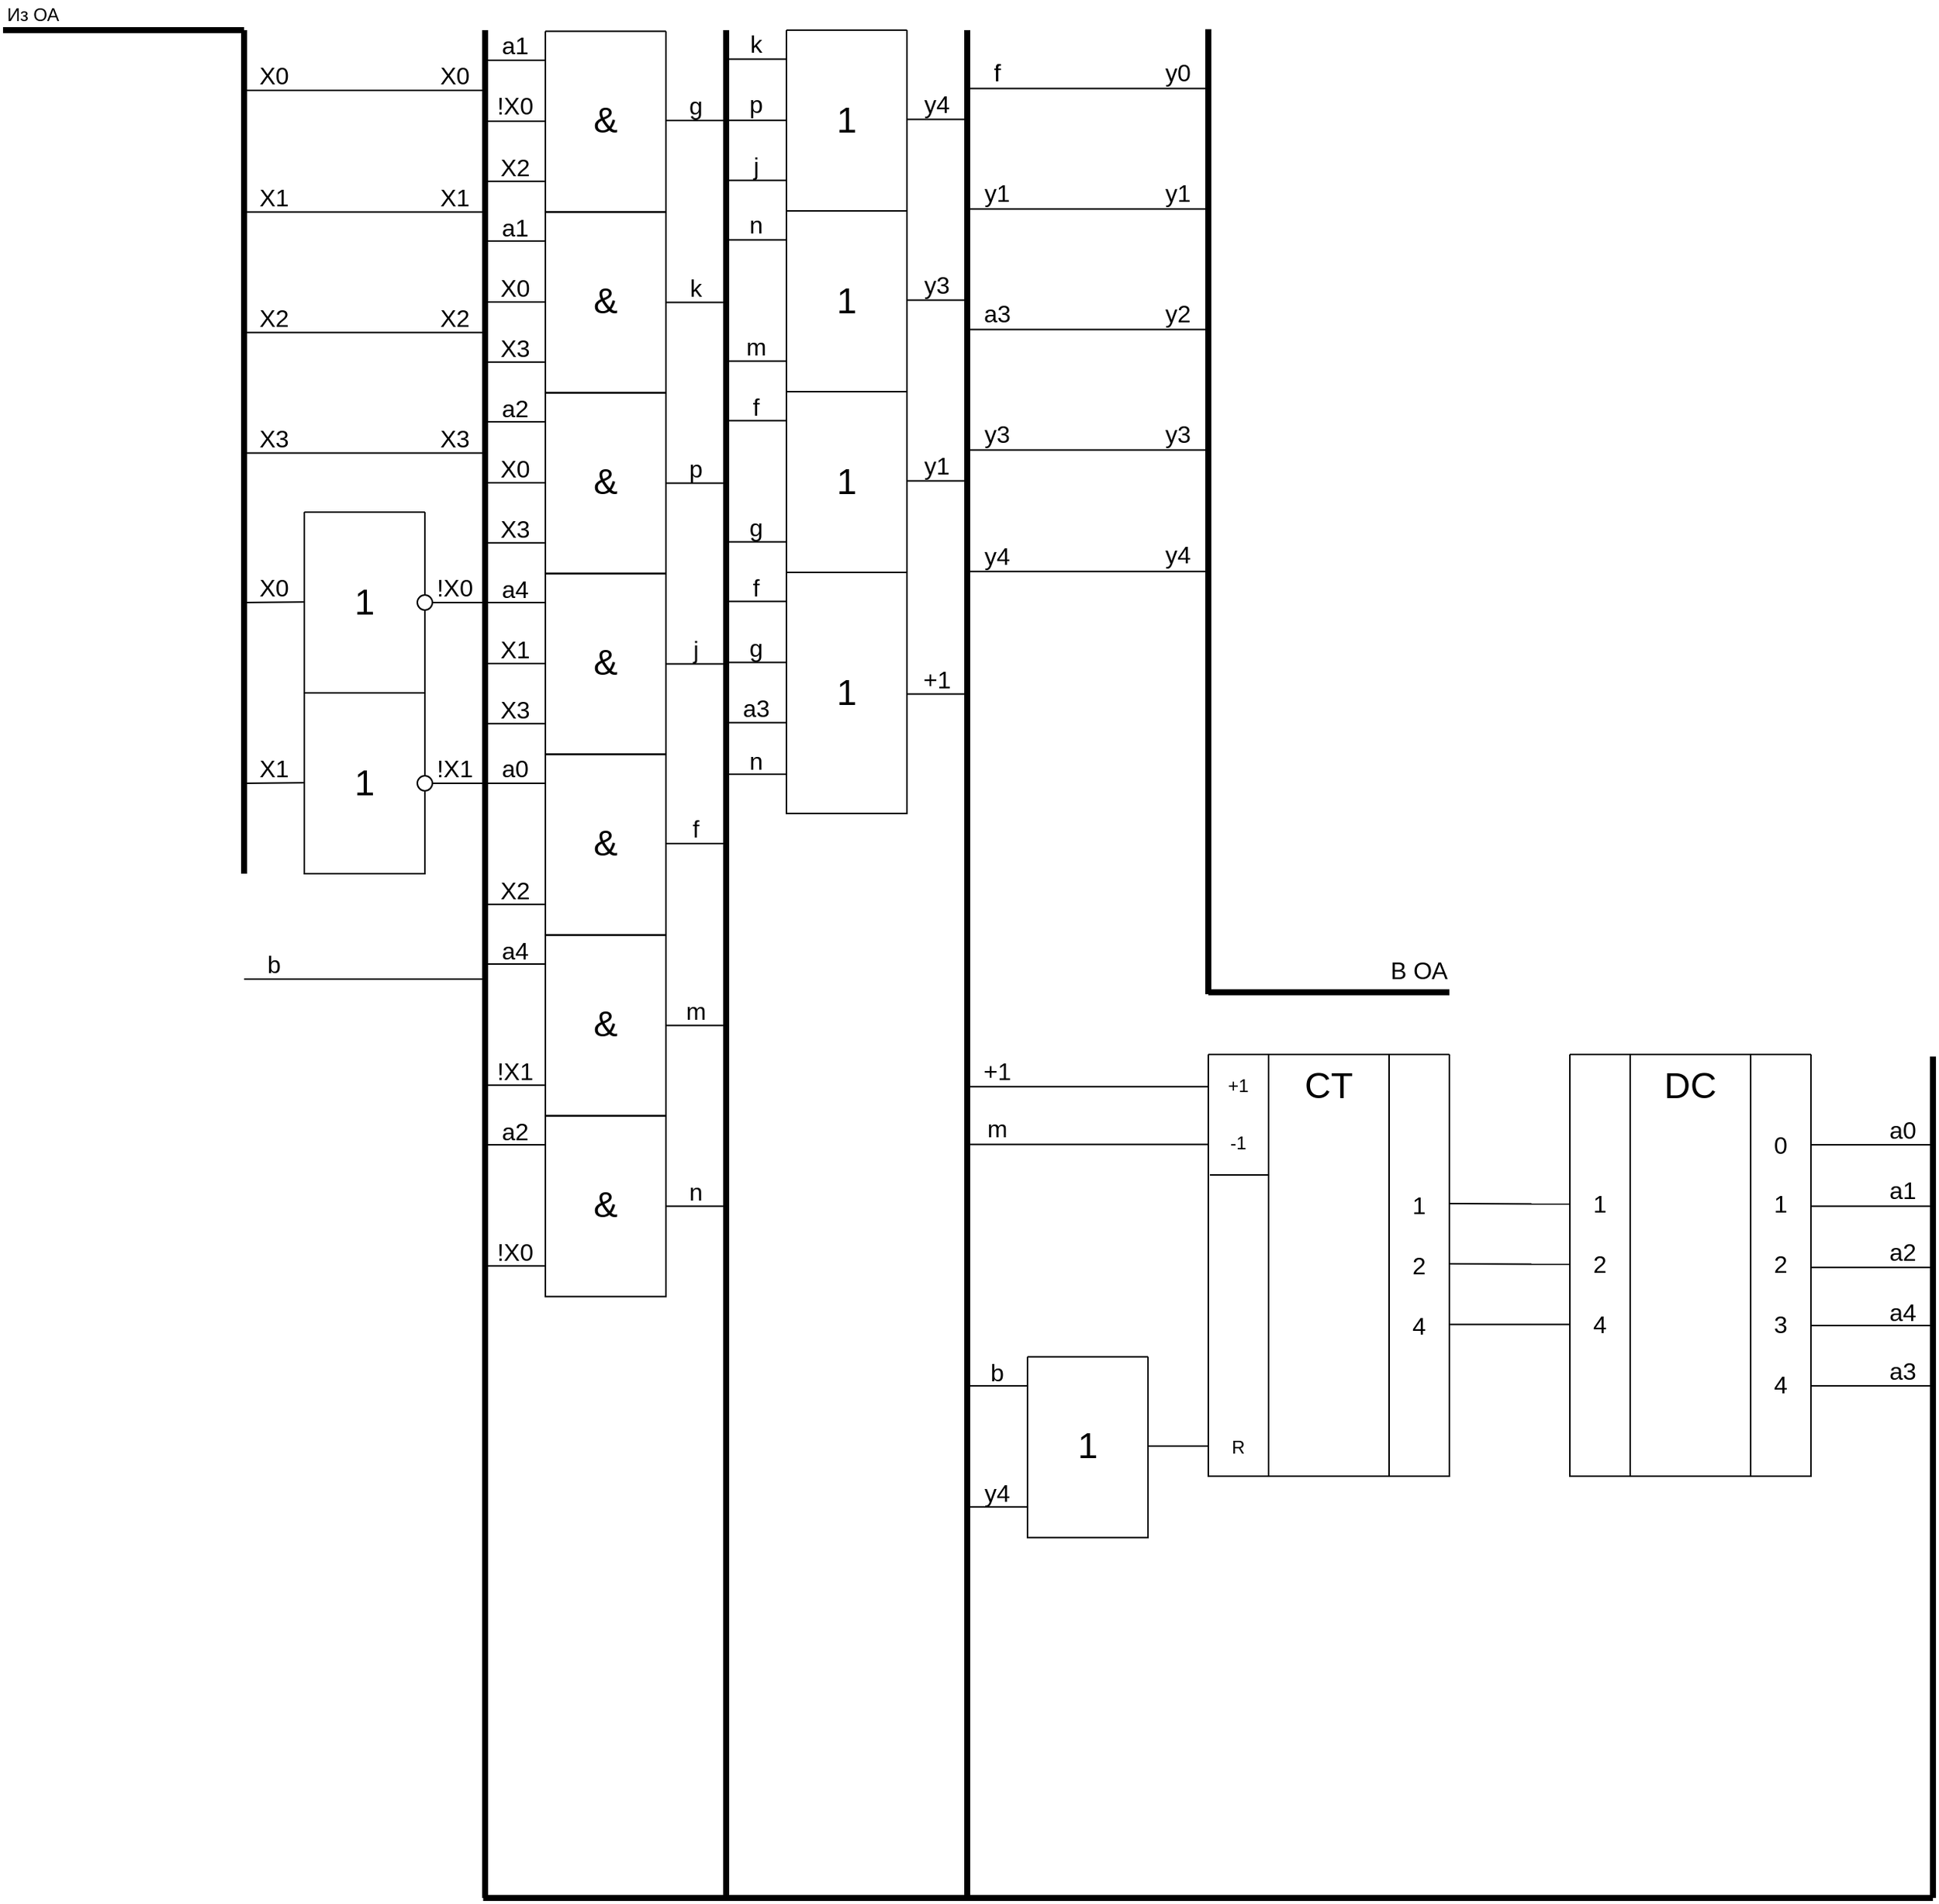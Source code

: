 <mxfile version="14.7.2" type="device"><diagram id="6rTT9G7XrdYnJIxg4RJ-" name="Page-1"><mxGraphModel dx="2800" dy="1091" grid="1" gridSize="10" guides="1" tooltips="1" connect="1" arrows="1" fold="1" page="1" pageScale="1" pageWidth="827" pageHeight="1169" math="0" shadow="0"><root><mxCell id="0"/><mxCell id="1" parent="0"/><mxCell id="-XHNKlu8vQ4SvcxaFhLa-2" value="" style="endArrow=none;html=1;strokeColor=#000000;strokeWidth=4;" parent="1" edge="1"><mxGeometry width="50" height="50" relative="1" as="geometry"><mxPoint x="-40" y="40" as="sourcePoint"/><mxPoint x="120" y="40" as="targetPoint"/></mxGeometry></mxCell><mxCell id="-XHNKlu8vQ4SvcxaFhLa-3" value="" style="endArrow=none;html=1;strokeColor=#000000;strokeWidth=4;fontSize=16;" parent="1" edge="1"><mxGeometry width="50" height="50" relative="1" as="geometry"><mxPoint x="120" y="600" as="sourcePoint"/><mxPoint x="120" y="40" as="targetPoint"/></mxGeometry></mxCell><mxCell id="-XHNKlu8vQ4SvcxaFhLa-4" value="Из ОА" style="text;html=1;strokeColor=none;fillColor=none;align=center;verticalAlign=middle;whiteSpace=wrap;rounded=0;" parent="1" vertex="1"><mxGeometry x="-40" y="20" width="40" height="20" as="geometry"/></mxCell><mxCell id="-XHNKlu8vQ4SvcxaFhLa-5" value="" style="endArrow=none;html=1;strokeColor=#000000;strokeWidth=4;fontSize=16;" parent="1" edge="1"><mxGeometry width="50" height="50" relative="1" as="geometry"><mxPoint x="760.0" y="678.74" as="sourcePoint"/><mxPoint x="920" y="678.74" as="targetPoint"/></mxGeometry></mxCell><mxCell id="-XHNKlu8vQ4SvcxaFhLa-6" value="" style="endArrow=none;html=1;strokeColor=#000000;strokeWidth=4;fontSize=16;" parent="1" edge="1"><mxGeometry width="50" height="50" relative="1" as="geometry"><mxPoint x="760" y="680" as="sourcePoint"/><mxPoint x="760" y="39.43" as="targetPoint"/></mxGeometry></mxCell><mxCell id="-XHNKlu8vQ4SvcxaFhLa-7" value="В ОА" style="text;html=1;strokeColor=none;fillColor=none;align=center;verticalAlign=middle;whiteSpace=wrap;rounded=0;fontSize=16;" parent="1" vertex="1"><mxGeometry x="880" y="653.74" width="40" height="20" as="geometry"/></mxCell><mxCell id="-XHNKlu8vQ4SvcxaFhLa-8" value="" style="endArrow=none;html=1;strokeColor=#000000;strokeWidth=4;" parent="1" edge="1"><mxGeometry width="50" height="50" relative="1" as="geometry"><mxPoint x="280" y="1280" as="sourcePoint"/><mxPoint x="280" y="40" as="targetPoint"/></mxGeometry></mxCell><mxCell id="-XHNKlu8vQ4SvcxaFhLa-9" value="" style="endArrow=none;html=1;strokeColor=#000000;strokeWidth=1;exitX=0;exitY=1;exitDx=0;exitDy=0;" parent="1" source="-XHNKlu8vQ4SvcxaFhLa-10" edge="1"><mxGeometry width="50" height="50" relative="1" as="geometry"><mxPoint x="200" y="670" as="sourcePoint"/><mxPoint x="280" y="670" as="targetPoint"/></mxGeometry></mxCell><mxCell id="-XHNKlu8vQ4SvcxaFhLa-10" value="b" style="text;html=1;strokeColor=none;fillColor=none;align=center;verticalAlign=middle;whiteSpace=wrap;rounded=0;fontSize=16;" parent="1" vertex="1"><mxGeometry x="120" y="650" width="40" height="20" as="geometry"/></mxCell><mxCell id="-XHNKlu8vQ4SvcxaFhLa-11" value="" style="endArrow=none;html=1;strokeColor=#000000;strokeWidth=1;exitX=0;exitY=1;exitDx=0;exitDy=0;" parent="1" source="-XHNKlu8vQ4SvcxaFhLa-12" edge="1"><mxGeometry width="50" height="50" relative="1" as="geometry"><mxPoint x="200" y="80" as="sourcePoint"/><mxPoint x="280" y="80" as="targetPoint"/></mxGeometry></mxCell><mxCell id="-XHNKlu8vQ4SvcxaFhLa-12" value="X0" style="text;html=1;strokeColor=none;fillColor=none;align=center;verticalAlign=middle;whiteSpace=wrap;rounded=0;fontSize=16;" parent="1" vertex="1"><mxGeometry x="120" y="60" width="40" height="20" as="geometry"/></mxCell><mxCell id="-XHNKlu8vQ4SvcxaFhLa-13" value="X0" style="text;html=1;strokeColor=none;fillColor=none;align=center;verticalAlign=middle;whiteSpace=wrap;rounded=0;fontSize=16;" parent="1" vertex="1"><mxGeometry x="240" y="60" width="40" height="20" as="geometry"/></mxCell><mxCell id="-XHNKlu8vQ4SvcxaFhLa-14" value="" style="endArrow=none;html=1;strokeColor=#000000;strokeWidth=1;exitX=0;exitY=1;exitDx=0;exitDy=0;" parent="1" source="-XHNKlu8vQ4SvcxaFhLa-15" edge="1"><mxGeometry width="50" height="50" relative="1" as="geometry"><mxPoint x="200" y="160.69" as="sourcePoint"/><mxPoint x="280" y="160.69" as="targetPoint"/></mxGeometry></mxCell><mxCell id="-XHNKlu8vQ4SvcxaFhLa-15" value="X1" style="text;html=1;strokeColor=none;fillColor=none;align=center;verticalAlign=middle;whiteSpace=wrap;rounded=0;fontSize=16;" parent="1" vertex="1"><mxGeometry x="120" y="140.69" width="40" height="20" as="geometry"/></mxCell><mxCell id="-XHNKlu8vQ4SvcxaFhLa-16" value="X1" style="text;html=1;strokeColor=none;fillColor=none;align=center;verticalAlign=middle;whiteSpace=wrap;rounded=0;fontSize=16;" parent="1" vertex="1"><mxGeometry x="240" y="140.69" width="40" height="20" as="geometry"/></mxCell><mxCell id="-XHNKlu8vQ4SvcxaFhLa-17" value="" style="endArrow=none;html=1;strokeColor=#000000;strokeWidth=1;exitX=0;exitY=1;exitDx=0;exitDy=0;" parent="1" source="-XHNKlu8vQ4SvcxaFhLa-18" edge="1"><mxGeometry width="50" height="50" relative="1" as="geometry"><mxPoint x="200" y="240.69" as="sourcePoint"/><mxPoint x="280" y="240.69" as="targetPoint"/></mxGeometry></mxCell><mxCell id="-XHNKlu8vQ4SvcxaFhLa-18" value="X2" style="text;html=1;strokeColor=none;fillColor=none;align=center;verticalAlign=middle;whiteSpace=wrap;rounded=0;fontSize=16;" parent="1" vertex="1"><mxGeometry x="120" y="220.69" width="40" height="20" as="geometry"/></mxCell><mxCell id="-XHNKlu8vQ4SvcxaFhLa-19" value="X2" style="text;html=1;strokeColor=none;fillColor=none;align=center;verticalAlign=middle;whiteSpace=wrap;rounded=0;fontSize=16;" parent="1" vertex="1"><mxGeometry x="240" y="220.69" width="40" height="20" as="geometry"/></mxCell><mxCell id="-XHNKlu8vQ4SvcxaFhLa-20" value="" style="endArrow=none;html=1;strokeColor=#000000;strokeWidth=1;exitX=0;exitY=1;exitDx=0;exitDy=0;" parent="1" source="-XHNKlu8vQ4SvcxaFhLa-21" edge="1"><mxGeometry width="50" height="50" relative="1" as="geometry"><mxPoint x="200" y="320.69" as="sourcePoint"/><mxPoint x="280" y="320.69" as="targetPoint"/></mxGeometry></mxCell><mxCell id="-XHNKlu8vQ4SvcxaFhLa-21" value="X3" style="text;html=1;strokeColor=none;fillColor=none;align=center;verticalAlign=middle;whiteSpace=wrap;rounded=0;fontSize=16;" parent="1" vertex="1"><mxGeometry x="120" y="300.69" width="40" height="20" as="geometry"/></mxCell><mxCell id="-XHNKlu8vQ4SvcxaFhLa-22" value="X3" style="text;html=1;strokeColor=none;fillColor=none;align=center;verticalAlign=middle;whiteSpace=wrap;rounded=0;fontSize=16;" parent="1" vertex="1"><mxGeometry x="240" y="300.69" width="40" height="20" as="geometry"/></mxCell><mxCell id="-XHNKlu8vQ4SvcxaFhLa-23" value="" style="swimlane;startSize=0;fillColor=#000000;" parent="1" vertex="1"><mxGeometry x="320" y="40.69" width="80" height="120" as="geometry"/></mxCell><mxCell id="-XHNKlu8vQ4SvcxaFhLa-27" value="&amp;amp;" style="text;html=1;strokeColor=none;fillColor=none;align=center;verticalAlign=middle;whiteSpace=wrap;rounded=0;strokeWidth=1;fontSize=24;" parent="-XHNKlu8vQ4SvcxaFhLa-23" vertex="1"><mxGeometry y="-0.69" width="80" height="120.69" as="geometry"/></mxCell><mxCell id="-XHNKlu8vQ4SvcxaFhLa-33" value="" style="swimlane;startSize=0;fillColor=#000000;" parent="1" vertex="1"><mxGeometry x="160" y="360" width="80" height="120" as="geometry"/></mxCell><mxCell id="-XHNKlu8vQ4SvcxaFhLa-34" value="1" style="text;html=1;strokeColor=none;fillColor=none;align=center;verticalAlign=middle;whiteSpace=wrap;rounded=0;strokeWidth=1;fontSize=24;" parent="-XHNKlu8vQ4SvcxaFhLa-33" vertex="1"><mxGeometry y="-0.69" width="80" height="120.69" as="geometry"/></mxCell><mxCell id="-XHNKlu8vQ4SvcxaFhLa-35" value="" style="swimlane;startSize=0;fillColor=#000000;" parent="1" vertex="1"><mxGeometry x="160" y="480" width="80" height="120" as="geometry"/></mxCell><mxCell id="-XHNKlu8vQ4SvcxaFhLa-36" value="1" style="text;html=1;strokeColor=none;fillColor=none;align=center;verticalAlign=middle;whiteSpace=wrap;rounded=0;strokeWidth=1;fontSize=24;" parent="-XHNKlu8vQ4SvcxaFhLa-35" vertex="1"><mxGeometry y="-0.69" width="80" height="120.69" as="geometry"/></mxCell><mxCell id="-XHNKlu8vQ4SvcxaFhLa-39" value="" style="endArrow=none;html=1;fontSize=24;strokeColor=#000000;strokeWidth=1;entryX=0;entryY=0.5;entryDx=0;entryDy=0;" parent="1" target="-XHNKlu8vQ4SvcxaFhLa-34" edge="1"><mxGeometry width="50" height="50" relative="1" as="geometry"><mxPoint x="120" y="420" as="sourcePoint"/><mxPoint x="200" y="440" as="targetPoint"/></mxGeometry></mxCell><mxCell id="-XHNKlu8vQ4SvcxaFhLa-40" value="" style="endArrow=none;html=1;fontSize=24;strokeColor=#000000;strokeWidth=1;entryX=0;entryY=0.5;entryDx=0;entryDy=0;" parent="1" target="-XHNKlu8vQ4SvcxaFhLa-36" edge="1"><mxGeometry width="50" height="50" relative="1" as="geometry"><mxPoint x="120" y="540" as="sourcePoint"/><mxPoint x="200" y="440" as="targetPoint"/></mxGeometry></mxCell><mxCell id="-XHNKlu8vQ4SvcxaFhLa-41" value="X0" style="text;html=1;strokeColor=none;fillColor=none;align=center;verticalAlign=middle;whiteSpace=wrap;rounded=0;fontSize=16;" parent="1" vertex="1"><mxGeometry x="120" y="400" width="40" height="20" as="geometry"/></mxCell><mxCell id="-XHNKlu8vQ4SvcxaFhLa-42" value="X1" style="text;html=1;strokeColor=none;fillColor=none;align=center;verticalAlign=middle;whiteSpace=wrap;rounded=0;fontSize=16;" parent="1" vertex="1"><mxGeometry x="120" y="520" width="40" height="20" as="geometry"/></mxCell><mxCell id="-XHNKlu8vQ4SvcxaFhLa-43" value="" style="ellipse;whiteSpace=wrap;html=1;aspect=fixed;fontSize=16;strokeWidth=1;" parent="1" vertex="1"><mxGeometry x="235" y="415" width="10" height="10" as="geometry"/></mxCell><mxCell id="-XHNKlu8vQ4SvcxaFhLa-44" value="" style="ellipse;whiteSpace=wrap;html=1;aspect=fixed;fontSize=16;strokeWidth=1;" parent="1" vertex="1"><mxGeometry x="235" y="535" width="10" height="10" as="geometry"/></mxCell><mxCell id="-XHNKlu8vQ4SvcxaFhLa-45" value="" style="endArrow=none;html=1;fontSize=16;strokeColor=#000000;strokeWidth=1;entryX=1;entryY=0.5;entryDx=0;entryDy=0;" parent="1" target="-XHNKlu8vQ4SvcxaFhLa-44" edge="1"><mxGeometry width="50" height="50" relative="1" as="geometry"><mxPoint x="280" y="540" as="sourcePoint"/><mxPoint x="230" y="470" as="targetPoint"/></mxGeometry></mxCell><mxCell id="-XHNKlu8vQ4SvcxaFhLa-46" value="" style="endArrow=none;html=1;fontSize=16;strokeColor=#000000;strokeWidth=1;exitX=1;exitY=0.5;exitDx=0;exitDy=0;" parent="1" source="-XHNKlu8vQ4SvcxaFhLa-43" edge="1"><mxGeometry width="50" height="50" relative="1" as="geometry"><mxPoint x="180" y="520" as="sourcePoint"/><mxPoint x="280" y="420" as="targetPoint"/></mxGeometry></mxCell><mxCell id="-XHNKlu8vQ4SvcxaFhLa-47" value="!X0" style="text;html=1;strokeColor=none;fillColor=none;align=center;verticalAlign=middle;whiteSpace=wrap;rounded=0;fontSize=16;" parent="1" vertex="1"><mxGeometry x="240" y="400" width="40" height="20" as="geometry"/></mxCell><mxCell id="-XHNKlu8vQ4SvcxaFhLa-48" value="!X1" style="text;html=1;strokeColor=none;fillColor=none;align=center;verticalAlign=middle;whiteSpace=wrap;rounded=0;fontSize=16;" parent="1" vertex="1"><mxGeometry x="240" y="520" width="40" height="20" as="geometry"/></mxCell><mxCell id="-XHNKlu8vQ4SvcxaFhLa-50" value="" style="endArrow=none;html=1;fontSize=16;strokeColor=#000000;strokeWidth=1;" parent="1" edge="1"><mxGeometry width="50" height="50" relative="1" as="geometry"><mxPoint x="280" y="140.41" as="sourcePoint"/><mxPoint x="320" y="140.41" as="targetPoint"/></mxGeometry></mxCell><mxCell id="-XHNKlu8vQ4SvcxaFhLa-51" value="" style="endArrow=none;html=1;fontSize=16;strokeColor=#000000;strokeWidth=1;" parent="1" edge="1"><mxGeometry width="50" height="50" relative="1" as="geometry"><mxPoint x="280" y="100.55" as="sourcePoint"/><mxPoint x="320" y="100.55" as="targetPoint"/></mxGeometry></mxCell><mxCell id="-XHNKlu8vQ4SvcxaFhLa-52" value="" style="endArrow=none;html=1;fontSize=16;strokeColor=#000000;strokeWidth=1;" parent="1" edge="1"><mxGeometry width="50" height="50" relative="1" as="geometry"><mxPoint x="280" y="60.0" as="sourcePoint"/><mxPoint x="320" y="60.0" as="targetPoint"/></mxGeometry></mxCell><mxCell id="-XHNKlu8vQ4SvcxaFhLa-53" value="" style="swimlane;startSize=0;fillColor=#000000;" parent="1" vertex="1"><mxGeometry x="320" y="160.69" width="80" height="120" as="geometry"/></mxCell><mxCell id="-XHNKlu8vQ4SvcxaFhLa-54" value="&amp;amp;" style="text;html=1;strokeColor=none;fillColor=none;align=center;verticalAlign=middle;whiteSpace=wrap;rounded=0;strokeWidth=1;fontSize=24;" parent="-XHNKlu8vQ4SvcxaFhLa-53" vertex="1"><mxGeometry y="-0.69" width="80" height="120.69" as="geometry"/></mxCell><mxCell id="-XHNKlu8vQ4SvcxaFhLa-55" value="" style="endArrow=none;html=1;fontSize=16;strokeColor=#000000;strokeWidth=1;" parent="1" edge="1"><mxGeometry width="50" height="50" relative="1" as="geometry"><mxPoint x="280" y="260.41" as="sourcePoint"/><mxPoint x="320" y="260.41" as="targetPoint"/></mxGeometry></mxCell><mxCell id="-XHNKlu8vQ4SvcxaFhLa-56" value="" style="endArrow=none;html=1;fontSize=16;strokeColor=#000000;strokeWidth=1;" parent="1" edge="1"><mxGeometry width="50" height="50" relative="1" as="geometry"><mxPoint x="280" y="220.55" as="sourcePoint"/><mxPoint x="320" y="220.55" as="targetPoint"/></mxGeometry></mxCell><mxCell id="-XHNKlu8vQ4SvcxaFhLa-57" value="" style="endArrow=none;html=1;fontSize=16;strokeColor=#000000;strokeWidth=1;" parent="1" edge="1"><mxGeometry width="50" height="50" relative="1" as="geometry"><mxPoint x="280" y="180" as="sourcePoint"/><mxPoint x="320" y="180" as="targetPoint"/></mxGeometry></mxCell><mxCell id="-XHNKlu8vQ4SvcxaFhLa-58" value="" style="swimlane;startSize=0;fillColor=#000000;" parent="1" vertex="1"><mxGeometry x="320" y="280.69" width="80" height="120" as="geometry"/></mxCell><mxCell id="-XHNKlu8vQ4SvcxaFhLa-59" value="&amp;amp;" style="text;html=1;strokeColor=none;fillColor=none;align=center;verticalAlign=middle;whiteSpace=wrap;rounded=0;strokeWidth=1;fontSize=24;" parent="-XHNKlu8vQ4SvcxaFhLa-58" vertex="1"><mxGeometry y="-0.69" width="80" height="120.69" as="geometry"/></mxCell><mxCell id="-XHNKlu8vQ4SvcxaFhLa-60" value="" style="endArrow=none;html=1;fontSize=16;strokeColor=#000000;strokeWidth=1;" parent="1" edge="1"><mxGeometry width="50" height="50" relative="1" as="geometry"><mxPoint x="280" y="380.41" as="sourcePoint"/><mxPoint x="320" y="380.41" as="targetPoint"/></mxGeometry></mxCell><mxCell id="-XHNKlu8vQ4SvcxaFhLa-61" value="" style="endArrow=none;html=1;fontSize=16;strokeColor=#000000;strokeWidth=1;" parent="1" edge="1"><mxGeometry width="50" height="50" relative="1" as="geometry"><mxPoint x="280" y="340.55" as="sourcePoint"/><mxPoint x="320" y="340.55" as="targetPoint"/></mxGeometry></mxCell><mxCell id="-XHNKlu8vQ4SvcxaFhLa-62" value="" style="endArrow=none;html=1;fontSize=16;strokeColor=#000000;strokeWidth=1;" parent="1" edge="1"><mxGeometry width="50" height="50" relative="1" as="geometry"><mxPoint x="280" y="300" as="sourcePoint"/><mxPoint x="320" y="300" as="targetPoint"/></mxGeometry></mxCell><mxCell id="-XHNKlu8vQ4SvcxaFhLa-63" value="" style="swimlane;startSize=0;fillColor=#000000;" parent="1" vertex="1"><mxGeometry x="320" y="400.69" width="80" height="120" as="geometry"/></mxCell><mxCell id="-XHNKlu8vQ4SvcxaFhLa-64" value="&amp;amp;" style="text;html=1;strokeColor=none;fillColor=none;align=center;verticalAlign=middle;whiteSpace=wrap;rounded=0;strokeWidth=1;fontSize=24;" parent="-XHNKlu8vQ4SvcxaFhLa-63" vertex="1"><mxGeometry y="-0.69" width="80" height="120.69" as="geometry"/></mxCell><mxCell id="-XHNKlu8vQ4SvcxaFhLa-65" value="" style="endArrow=none;html=1;fontSize=16;strokeColor=#000000;strokeWidth=1;" parent="1" edge="1"><mxGeometry width="50" height="50" relative="1" as="geometry"><mxPoint x="280" y="500.41" as="sourcePoint"/><mxPoint x="320" y="500.41" as="targetPoint"/></mxGeometry></mxCell><mxCell id="-XHNKlu8vQ4SvcxaFhLa-66" value="" style="endArrow=none;html=1;fontSize=16;strokeColor=#000000;strokeWidth=1;" parent="1" edge="1"><mxGeometry width="50" height="50" relative="1" as="geometry"><mxPoint x="280" y="460.55" as="sourcePoint"/><mxPoint x="320" y="460.55" as="targetPoint"/></mxGeometry></mxCell><mxCell id="-XHNKlu8vQ4SvcxaFhLa-67" value="" style="endArrow=none;html=1;fontSize=16;strokeColor=#000000;strokeWidth=1;" parent="1" edge="1"><mxGeometry width="50" height="50" relative="1" as="geometry"><mxPoint x="280" y="420" as="sourcePoint"/><mxPoint x="320" y="420" as="targetPoint"/></mxGeometry></mxCell><mxCell id="-XHNKlu8vQ4SvcxaFhLa-68" value="" style="swimlane;startSize=0;fillColor=#000000;" parent="1" vertex="1"><mxGeometry x="320" y="520.69" width="80" height="120" as="geometry"/></mxCell><mxCell id="-XHNKlu8vQ4SvcxaFhLa-69" value="&amp;amp;" style="text;html=1;strokeColor=none;fillColor=none;align=center;verticalAlign=middle;whiteSpace=wrap;rounded=0;strokeWidth=1;fontSize=24;" parent="-XHNKlu8vQ4SvcxaFhLa-68" vertex="1"><mxGeometry y="-0.69" width="80" height="120.69" as="geometry"/></mxCell><mxCell id="-XHNKlu8vQ4SvcxaFhLa-70" value="" style="endArrow=none;html=1;fontSize=16;strokeColor=#000000;strokeWidth=1;" parent="1" edge="1"><mxGeometry width="50" height="50" relative="1" as="geometry"><mxPoint x="280" y="620.41" as="sourcePoint"/><mxPoint x="320" y="620.41" as="targetPoint"/></mxGeometry></mxCell><mxCell id="-XHNKlu8vQ4SvcxaFhLa-72" value="" style="endArrow=none;html=1;fontSize=16;strokeColor=#000000;strokeWidth=1;" parent="1" edge="1"><mxGeometry width="50" height="50" relative="1" as="geometry"><mxPoint x="280" y="540" as="sourcePoint"/><mxPoint x="320" y="540" as="targetPoint"/></mxGeometry></mxCell><mxCell id="-XHNKlu8vQ4SvcxaFhLa-73" value="" style="swimlane;startSize=0;fillColor=#000000;" parent="1" vertex="1"><mxGeometry x="320" y="640.69" width="80" height="120" as="geometry"/></mxCell><mxCell id="-XHNKlu8vQ4SvcxaFhLa-74" value="&amp;amp;" style="text;html=1;strokeColor=none;fillColor=none;align=center;verticalAlign=middle;whiteSpace=wrap;rounded=0;strokeWidth=1;fontSize=24;" parent="-XHNKlu8vQ4SvcxaFhLa-73" vertex="1"><mxGeometry y="-0.69" width="80" height="120.69" as="geometry"/></mxCell><mxCell id="-XHNKlu8vQ4SvcxaFhLa-75" value="" style="endArrow=none;html=1;fontSize=16;strokeColor=#000000;strokeWidth=1;" parent="1" edge="1"><mxGeometry width="50" height="50" relative="1" as="geometry"><mxPoint x="280" y="740.41" as="sourcePoint"/><mxPoint x="320" y="740.41" as="targetPoint"/></mxGeometry></mxCell><mxCell id="-XHNKlu8vQ4SvcxaFhLa-76" value="" style="endArrow=none;html=1;fontSize=16;strokeColor=#000000;strokeWidth=1;" parent="1" edge="1"><mxGeometry width="50" height="50" relative="1" as="geometry"><mxPoint x="280" y="660" as="sourcePoint"/><mxPoint x="320" y="660" as="targetPoint"/></mxGeometry></mxCell><mxCell id="-XHNKlu8vQ4SvcxaFhLa-77" value="" style="swimlane;startSize=0;fillColor=#000000;" parent="1" vertex="1"><mxGeometry x="320" y="760.69" width="80" height="120" as="geometry"/></mxCell><mxCell id="-XHNKlu8vQ4SvcxaFhLa-78" value="&amp;amp;" style="text;html=1;strokeColor=none;fillColor=none;align=center;verticalAlign=middle;whiteSpace=wrap;rounded=0;strokeWidth=1;fontSize=24;" parent="-XHNKlu8vQ4SvcxaFhLa-77" vertex="1"><mxGeometry y="-0.69" width="80" height="120.69" as="geometry"/></mxCell><mxCell id="-XHNKlu8vQ4SvcxaFhLa-79" value="" style="endArrow=none;html=1;fontSize=16;strokeColor=#000000;strokeWidth=1;" parent="1" edge="1"><mxGeometry width="50" height="50" relative="1" as="geometry"><mxPoint x="280" y="860.41" as="sourcePoint"/><mxPoint x="320" y="860.41" as="targetPoint"/></mxGeometry></mxCell><mxCell id="-XHNKlu8vQ4SvcxaFhLa-80" value="" style="endArrow=none;html=1;fontSize=16;strokeColor=#000000;strokeWidth=1;" parent="1" edge="1"><mxGeometry width="50" height="50" relative="1" as="geometry"><mxPoint x="280" y="780" as="sourcePoint"/><mxPoint x="320" y="780" as="targetPoint"/></mxGeometry></mxCell><mxCell id="-XHNKlu8vQ4SvcxaFhLa-81" value="a1" style="text;html=1;strokeColor=none;fillColor=none;align=center;verticalAlign=middle;whiteSpace=wrap;rounded=0;fontSize=16;" parent="1" vertex="1"><mxGeometry x="280" y="40" width="40" height="20" as="geometry"/></mxCell><mxCell id="-XHNKlu8vQ4SvcxaFhLa-82" value="!X0" style="text;html=1;strokeColor=none;fillColor=none;align=center;verticalAlign=middle;whiteSpace=wrap;rounded=0;fontSize=16;" parent="1" vertex="1"><mxGeometry x="280" y="80" width="40" height="20" as="geometry"/></mxCell><mxCell id="-XHNKlu8vQ4SvcxaFhLa-83" value="X2" style="text;html=1;strokeColor=none;fillColor=none;align=center;verticalAlign=middle;whiteSpace=wrap;rounded=0;fontSize=16;" parent="1" vertex="1"><mxGeometry x="280" y="120.69" width="40" height="20" as="geometry"/></mxCell><mxCell id="-XHNKlu8vQ4SvcxaFhLa-84" value="g" style="text;html=1;strokeColor=none;fillColor=none;align=center;verticalAlign=middle;whiteSpace=wrap;rounded=0;fontSize=16;" parent="1" vertex="1"><mxGeometry x="400" y="80" width="40" height="20" as="geometry"/></mxCell><mxCell id="-XHNKlu8vQ4SvcxaFhLa-85" value="" style="endArrow=none;html=1;fontSize=16;strokeColor=#000000;strokeWidth=1;entryX=1;entryY=1;entryDx=0;entryDy=0;exitX=0;exitY=1;exitDx=0;exitDy=0;" parent="1" source="-XHNKlu8vQ4SvcxaFhLa-84" target="-XHNKlu8vQ4SvcxaFhLa-84" edge="1"><mxGeometry width="50" height="50" relative="1" as="geometry"><mxPoint x="350" y="110" as="sourcePoint"/><mxPoint x="400" y="60" as="targetPoint"/></mxGeometry></mxCell><mxCell id="-XHNKlu8vQ4SvcxaFhLa-86" value="" style="endArrow=none;html=1;strokeColor=#000000;strokeWidth=4;" parent="1" edge="1"><mxGeometry width="50" height="50" relative="1" as="geometry"><mxPoint x="440" y="1280" as="sourcePoint"/><mxPoint x="440" y="40" as="targetPoint"/></mxGeometry></mxCell><mxCell id="-XHNKlu8vQ4SvcxaFhLa-87" value="a1" style="text;html=1;strokeColor=none;fillColor=none;align=center;verticalAlign=middle;whiteSpace=wrap;rounded=0;fontSize=16;" parent="1" vertex="1"><mxGeometry x="280" y="160.69" width="40" height="20" as="geometry"/></mxCell><mxCell id="-XHNKlu8vQ4SvcxaFhLa-88" value="X0" style="text;html=1;strokeColor=none;fillColor=none;align=center;verticalAlign=middle;whiteSpace=wrap;rounded=0;fontSize=16;" parent="1" vertex="1"><mxGeometry x="280" y="200.69" width="40" height="20" as="geometry"/></mxCell><mxCell id="-XHNKlu8vQ4SvcxaFhLa-89" value="X3" style="text;html=1;strokeColor=none;fillColor=none;align=center;verticalAlign=middle;whiteSpace=wrap;rounded=0;fontSize=16;" parent="1" vertex="1"><mxGeometry x="280" y="241.38" width="40" height="20" as="geometry"/></mxCell><mxCell id="-XHNKlu8vQ4SvcxaFhLa-90" value="k" style="text;html=1;strokeColor=none;fillColor=none;align=center;verticalAlign=middle;whiteSpace=wrap;rounded=0;fontSize=16;" parent="1" vertex="1"><mxGeometry x="400" y="200.69" width="40" height="20" as="geometry"/></mxCell><mxCell id="-XHNKlu8vQ4SvcxaFhLa-91" value="" style="endArrow=none;html=1;fontSize=16;strokeColor=#000000;strokeWidth=1;entryX=1;entryY=1;entryDx=0;entryDy=0;exitX=0;exitY=1;exitDx=0;exitDy=0;" parent="1" source="-XHNKlu8vQ4SvcxaFhLa-90" target="-XHNKlu8vQ4SvcxaFhLa-90" edge="1"><mxGeometry width="50" height="50" relative="1" as="geometry"><mxPoint x="350" y="230.69" as="sourcePoint"/><mxPoint x="400" y="180.69" as="targetPoint"/></mxGeometry></mxCell><mxCell id="-XHNKlu8vQ4SvcxaFhLa-92" value="a2" style="text;html=1;strokeColor=none;fillColor=none;align=center;verticalAlign=middle;whiteSpace=wrap;rounded=0;fontSize=16;" parent="1" vertex="1"><mxGeometry x="280" y="280.69" width="40" height="20" as="geometry"/></mxCell><mxCell id="-XHNKlu8vQ4SvcxaFhLa-93" value="X0" style="text;html=1;strokeColor=none;fillColor=none;align=center;verticalAlign=middle;whiteSpace=wrap;rounded=0;fontSize=16;" parent="1" vertex="1"><mxGeometry x="280" y="320.69" width="40" height="20" as="geometry"/></mxCell><mxCell id="-XHNKlu8vQ4SvcxaFhLa-94" value="X3" style="text;html=1;strokeColor=none;fillColor=none;align=center;verticalAlign=middle;whiteSpace=wrap;rounded=0;fontSize=16;" parent="1" vertex="1"><mxGeometry x="280" y="361.38" width="40" height="20" as="geometry"/></mxCell><mxCell id="-XHNKlu8vQ4SvcxaFhLa-95" value="p" style="text;html=1;strokeColor=none;fillColor=none;align=center;verticalAlign=middle;whiteSpace=wrap;rounded=0;fontSize=16;" parent="1" vertex="1"><mxGeometry x="400" y="320.69" width="40" height="20" as="geometry"/></mxCell><mxCell id="-XHNKlu8vQ4SvcxaFhLa-96" value="" style="endArrow=none;html=1;fontSize=16;strokeColor=#000000;strokeWidth=1;entryX=1;entryY=1;entryDx=0;entryDy=0;exitX=0;exitY=1;exitDx=0;exitDy=0;" parent="1" source="-XHNKlu8vQ4SvcxaFhLa-95" target="-XHNKlu8vQ4SvcxaFhLa-95" edge="1"><mxGeometry width="50" height="50" relative="1" as="geometry"><mxPoint x="350" y="350.69" as="sourcePoint"/><mxPoint x="400" y="300.69" as="targetPoint"/></mxGeometry></mxCell><mxCell id="-XHNKlu8vQ4SvcxaFhLa-97" value="a4" style="text;html=1;strokeColor=none;fillColor=none;align=center;verticalAlign=middle;whiteSpace=wrap;rounded=0;fontSize=16;" parent="1" vertex="1"><mxGeometry x="280" y="400.69" width="40" height="20" as="geometry"/></mxCell><mxCell id="-XHNKlu8vQ4SvcxaFhLa-98" value="X1" style="text;html=1;strokeColor=none;fillColor=none;align=center;verticalAlign=middle;whiteSpace=wrap;rounded=0;fontSize=16;" parent="1" vertex="1"><mxGeometry x="280" y="440.69" width="40" height="20" as="geometry"/></mxCell><mxCell id="-XHNKlu8vQ4SvcxaFhLa-99" value="X3" style="text;html=1;strokeColor=none;fillColor=none;align=center;verticalAlign=middle;whiteSpace=wrap;rounded=0;fontSize=16;" parent="1" vertex="1"><mxGeometry x="280" y="481.38" width="40" height="20" as="geometry"/></mxCell><mxCell id="-XHNKlu8vQ4SvcxaFhLa-100" value="j" style="text;html=1;strokeColor=none;fillColor=none;align=center;verticalAlign=middle;whiteSpace=wrap;rounded=0;fontSize=16;" parent="1" vertex="1"><mxGeometry x="400" y="440.69" width="40" height="20" as="geometry"/></mxCell><mxCell id="-XHNKlu8vQ4SvcxaFhLa-101" value="" style="endArrow=none;html=1;fontSize=16;strokeColor=#000000;strokeWidth=1;entryX=1;entryY=1;entryDx=0;entryDy=0;exitX=0;exitY=1;exitDx=0;exitDy=0;" parent="1" source="-XHNKlu8vQ4SvcxaFhLa-100" target="-XHNKlu8vQ4SvcxaFhLa-100" edge="1"><mxGeometry width="50" height="50" relative="1" as="geometry"><mxPoint x="350" y="470.69" as="sourcePoint"/><mxPoint x="400" y="420.69" as="targetPoint"/></mxGeometry></mxCell><mxCell id="-XHNKlu8vQ4SvcxaFhLa-102" value="a0" style="text;html=1;strokeColor=none;fillColor=none;align=center;verticalAlign=middle;whiteSpace=wrap;rounded=0;fontSize=16;" parent="1" vertex="1"><mxGeometry x="280" y="520" width="40" height="20" as="geometry"/></mxCell><mxCell id="-XHNKlu8vQ4SvcxaFhLa-104" value="X2" style="text;html=1;strokeColor=none;fillColor=none;align=center;verticalAlign=middle;whiteSpace=wrap;rounded=0;fontSize=16;" parent="1" vertex="1"><mxGeometry x="280" y="600.69" width="40" height="20" as="geometry"/></mxCell><mxCell id="-XHNKlu8vQ4SvcxaFhLa-105" value="f" style="text;html=1;strokeColor=none;fillColor=none;align=center;verticalAlign=middle;whiteSpace=wrap;rounded=0;fontSize=16;" parent="1" vertex="1"><mxGeometry x="400" y="560" width="40" height="20" as="geometry"/></mxCell><mxCell id="-XHNKlu8vQ4SvcxaFhLa-106" value="" style="endArrow=none;html=1;fontSize=16;strokeColor=#000000;strokeWidth=1;entryX=1;entryY=1;entryDx=0;entryDy=0;exitX=0;exitY=1;exitDx=0;exitDy=0;" parent="1" source="-XHNKlu8vQ4SvcxaFhLa-105" target="-XHNKlu8vQ4SvcxaFhLa-105" edge="1"><mxGeometry width="50" height="50" relative="1" as="geometry"><mxPoint x="350" y="590" as="sourcePoint"/><mxPoint x="400" y="540" as="targetPoint"/></mxGeometry></mxCell><mxCell id="-XHNKlu8vQ4SvcxaFhLa-107" value="a2" style="text;html=1;strokeColor=none;fillColor=none;align=center;verticalAlign=middle;whiteSpace=wrap;rounded=0;fontSize=16;" parent="1" vertex="1"><mxGeometry x="280" y="760.69" width="40" height="20" as="geometry"/></mxCell><mxCell id="-XHNKlu8vQ4SvcxaFhLa-108" value="!X0" style="text;html=1;strokeColor=none;fillColor=none;align=center;verticalAlign=middle;whiteSpace=wrap;rounded=0;fontSize=16;" parent="1" vertex="1"><mxGeometry x="280" y="841.38" width="40" height="20" as="geometry"/></mxCell><mxCell id="-XHNKlu8vQ4SvcxaFhLa-109" value="n" style="text;html=1;strokeColor=none;fillColor=none;align=center;verticalAlign=middle;whiteSpace=wrap;rounded=0;fontSize=16;" parent="1" vertex="1"><mxGeometry x="400" y="800.69" width="40" height="20" as="geometry"/></mxCell><mxCell id="-XHNKlu8vQ4SvcxaFhLa-110" value="" style="endArrow=none;html=1;fontSize=16;strokeColor=#000000;strokeWidth=1;entryX=1;entryY=1;entryDx=0;entryDy=0;exitX=0;exitY=1;exitDx=0;exitDy=0;" parent="1" source="-XHNKlu8vQ4SvcxaFhLa-109" target="-XHNKlu8vQ4SvcxaFhLa-109" edge="1"><mxGeometry width="50" height="50" relative="1" as="geometry"><mxPoint x="350" y="830.69" as="sourcePoint"/><mxPoint x="400" y="780.69" as="targetPoint"/></mxGeometry></mxCell><mxCell id="-XHNKlu8vQ4SvcxaFhLa-111" value="a4" style="text;html=1;strokeColor=none;fillColor=none;align=center;verticalAlign=middle;whiteSpace=wrap;rounded=0;fontSize=16;" parent="1" vertex="1"><mxGeometry x="280" y="640.69" width="40" height="20" as="geometry"/></mxCell><mxCell id="-XHNKlu8vQ4SvcxaFhLa-112" value="!X1" style="text;html=1;strokeColor=none;fillColor=none;align=center;verticalAlign=middle;whiteSpace=wrap;rounded=0;fontSize=16;" parent="1" vertex="1"><mxGeometry x="280" y="721.38" width="40" height="20" as="geometry"/></mxCell><mxCell id="-XHNKlu8vQ4SvcxaFhLa-113" value="m" style="text;html=1;strokeColor=none;fillColor=none;align=center;verticalAlign=middle;whiteSpace=wrap;rounded=0;fontSize=16;" parent="1" vertex="1"><mxGeometry x="400" y="680.69" width="40" height="20" as="geometry"/></mxCell><mxCell id="-XHNKlu8vQ4SvcxaFhLa-114" value="" style="endArrow=none;html=1;fontSize=16;strokeColor=#000000;strokeWidth=1;entryX=1;entryY=1;entryDx=0;entryDy=0;exitX=0;exitY=1;exitDx=0;exitDy=0;" parent="1" source="-XHNKlu8vQ4SvcxaFhLa-113" target="-XHNKlu8vQ4SvcxaFhLa-113" edge="1"><mxGeometry width="50" height="50" relative="1" as="geometry"><mxPoint x="350" y="710.69" as="sourcePoint"/><mxPoint x="400" y="660.69" as="targetPoint"/></mxGeometry></mxCell><mxCell id="-XHNKlu8vQ4SvcxaFhLa-115" value="" style="endArrow=none;html=1;strokeColor=#000000;strokeWidth=4;" parent="1" edge="1"><mxGeometry width="50" height="50" relative="1" as="geometry"><mxPoint x="600" y="1280" as="sourcePoint"/><mxPoint x="600" y="40" as="targetPoint"/></mxGeometry></mxCell><mxCell id="-XHNKlu8vQ4SvcxaFhLa-116" value="" style="swimlane;startSize=0;fillColor=#000000;" parent="1" vertex="1"><mxGeometry x="480" y="40" width="80" height="120" as="geometry"/></mxCell><mxCell id="-XHNKlu8vQ4SvcxaFhLa-117" value="1" style="text;html=1;strokeColor=none;fillColor=none;align=center;verticalAlign=middle;whiteSpace=wrap;rounded=0;strokeWidth=1;fontSize=24;" parent="-XHNKlu8vQ4SvcxaFhLa-116" vertex="1"><mxGeometry y="-0.69" width="80" height="120.69" as="geometry"/></mxCell><mxCell id="-XHNKlu8vQ4SvcxaFhLa-118" value="" style="endArrow=none;html=1;fontSize=16;strokeColor=#000000;strokeWidth=1;" parent="1" edge="1"><mxGeometry width="50" height="50" relative="1" as="geometry"><mxPoint x="440" y="139.72" as="sourcePoint"/><mxPoint x="480" y="139.72" as="targetPoint"/></mxGeometry></mxCell><mxCell id="-XHNKlu8vQ4SvcxaFhLa-119" value="" style="endArrow=none;html=1;fontSize=16;strokeColor=#000000;strokeWidth=1;" parent="1" edge="1"><mxGeometry width="50" height="50" relative="1" as="geometry"><mxPoint x="440" y="99.86" as="sourcePoint"/><mxPoint x="480" y="99.86" as="targetPoint"/></mxGeometry></mxCell><mxCell id="-XHNKlu8vQ4SvcxaFhLa-120" value="" style="endArrow=none;html=1;fontSize=16;strokeColor=#000000;strokeWidth=1;" parent="1" edge="1"><mxGeometry width="50" height="50" relative="1" as="geometry"><mxPoint x="440" y="59.31" as="sourcePoint"/><mxPoint x="480" y="59.31" as="targetPoint"/></mxGeometry></mxCell><mxCell id="-XHNKlu8vQ4SvcxaFhLa-121" value="k" style="text;html=1;strokeColor=none;fillColor=none;align=center;verticalAlign=middle;whiteSpace=wrap;rounded=0;fontSize=16;" parent="1" vertex="1"><mxGeometry x="440" y="39.31" width="40" height="20" as="geometry"/></mxCell><mxCell id="-XHNKlu8vQ4SvcxaFhLa-122" value="p" style="text;html=1;strokeColor=none;fillColor=none;align=center;verticalAlign=middle;whiteSpace=wrap;rounded=0;fontSize=16;" parent="1" vertex="1"><mxGeometry x="440" y="79.31" width="40" height="20" as="geometry"/></mxCell><mxCell id="-XHNKlu8vQ4SvcxaFhLa-123" value="j" style="text;html=1;strokeColor=none;fillColor=none;align=center;verticalAlign=middle;whiteSpace=wrap;rounded=0;fontSize=16;" parent="1" vertex="1"><mxGeometry x="440" y="120" width="40" height="20" as="geometry"/></mxCell><mxCell id="-XHNKlu8vQ4SvcxaFhLa-124" value="y4" style="text;html=1;strokeColor=none;fillColor=none;align=center;verticalAlign=middle;whiteSpace=wrap;rounded=0;fontSize=16;" parent="1" vertex="1"><mxGeometry x="560" y="79.31" width="40" height="20" as="geometry"/></mxCell><mxCell id="-XHNKlu8vQ4SvcxaFhLa-125" value="" style="endArrow=none;html=1;fontSize=16;strokeColor=#000000;strokeWidth=1;entryX=1;entryY=1;entryDx=0;entryDy=0;exitX=0;exitY=1;exitDx=0;exitDy=0;" parent="1" source="-XHNKlu8vQ4SvcxaFhLa-124" target="-XHNKlu8vQ4SvcxaFhLa-124" edge="1"><mxGeometry width="50" height="50" relative="1" as="geometry"><mxPoint x="510" y="109.31" as="sourcePoint"/><mxPoint x="560" y="59.31" as="targetPoint"/></mxGeometry></mxCell><mxCell id="-XHNKlu8vQ4SvcxaFhLa-136" value="" style="swimlane;startSize=0;fillColor=#000000;" parent="1" vertex="1"><mxGeometry x="480" y="160" width="80" height="120" as="geometry"/></mxCell><mxCell id="-XHNKlu8vQ4SvcxaFhLa-137" value="1" style="text;html=1;strokeColor=none;fillColor=none;align=center;verticalAlign=middle;whiteSpace=wrap;rounded=0;strokeWidth=1;fontSize=24;" parent="-XHNKlu8vQ4SvcxaFhLa-136" vertex="1"><mxGeometry y="-0.69" width="80" height="120.69" as="geometry"/></mxCell><mxCell id="-XHNKlu8vQ4SvcxaFhLa-138" value="" style="endArrow=none;html=1;fontSize=16;strokeColor=#000000;strokeWidth=1;" parent="1" edge="1"><mxGeometry width="50" height="50" relative="1" as="geometry"><mxPoint x="440" y="259.72" as="sourcePoint"/><mxPoint x="480" y="259.72" as="targetPoint"/></mxGeometry></mxCell><mxCell id="-XHNKlu8vQ4SvcxaFhLa-140" value="" style="endArrow=none;html=1;fontSize=16;strokeColor=#000000;strokeWidth=1;" parent="1" edge="1"><mxGeometry width="50" height="50" relative="1" as="geometry"><mxPoint x="440" y="179.31" as="sourcePoint"/><mxPoint x="480" y="179.31" as="targetPoint"/></mxGeometry></mxCell><mxCell id="-XHNKlu8vQ4SvcxaFhLa-141" value="n" style="text;html=1;strokeColor=none;fillColor=none;align=center;verticalAlign=middle;whiteSpace=wrap;rounded=0;fontSize=16;" parent="1" vertex="1"><mxGeometry x="440" y="159.31" width="40" height="20" as="geometry"/></mxCell><mxCell id="-XHNKlu8vQ4SvcxaFhLa-143" value="m" style="text;html=1;strokeColor=none;fillColor=none;align=center;verticalAlign=middle;whiteSpace=wrap;rounded=0;fontSize=16;" parent="1" vertex="1"><mxGeometry x="440" y="240" width="40" height="20" as="geometry"/></mxCell><mxCell id="-XHNKlu8vQ4SvcxaFhLa-144" value="y3" style="text;html=1;strokeColor=none;fillColor=none;align=center;verticalAlign=middle;whiteSpace=wrap;rounded=0;fontSize=16;" parent="1" vertex="1"><mxGeometry x="560" y="199.31" width="40" height="20" as="geometry"/></mxCell><mxCell id="-XHNKlu8vQ4SvcxaFhLa-145" value="" style="endArrow=none;html=1;fontSize=16;strokeColor=#000000;strokeWidth=1;entryX=1;entryY=1;entryDx=0;entryDy=0;exitX=0;exitY=1;exitDx=0;exitDy=0;" parent="1" source="-XHNKlu8vQ4SvcxaFhLa-144" target="-XHNKlu8vQ4SvcxaFhLa-144" edge="1"><mxGeometry width="50" height="50" relative="1" as="geometry"><mxPoint x="510" y="229.31" as="sourcePoint"/><mxPoint x="560" y="179.31" as="targetPoint"/></mxGeometry></mxCell><mxCell id="-XHNKlu8vQ4SvcxaFhLa-146" value="" style="swimlane;startSize=0;fillColor=#000000;" parent="1" vertex="1"><mxGeometry x="480" y="280" width="80" height="120" as="geometry"/></mxCell><mxCell id="-XHNKlu8vQ4SvcxaFhLa-147" value="1" style="text;html=1;strokeColor=none;fillColor=none;align=center;verticalAlign=middle;whiteSpace=wrap;rounded=0;strokeWidth=1;fontSize=24;" parent="-XHNKlu8vQ4SvcxaFhLa-146" vertex="1"><mxGeometry y="-0.69" width="80" height="120.69" as="geometry"/></mxCell><mxCell id="-XHNKlu8vQ4SvcxaFhLa-148" value="" style="endArrow=none;html=1;fontSize=16;strokeColor=#000000;strokeWidth=1;" parent="1" edge="1"><mxGeometry width="50" height="50" relative="1" as="geometry"><mxPoint x="440" y="379.72" as="sourcePoint"/><mxPoint x="480" y="379.72" as="targetPoint"/></mxGeometry></mxCell><mxCell id="-XHNKlu8vQ4SvcxaFhLa-149" value="" style="endArrow=none;html=1;fontSize=16;strokeColor=#000000;strokeWidth=1;" parent="1" edge="1"><mxGeometry width="50" height="50" relative="1" as="geometry"><mxPoint x="440" y="299.31" as="sourcePoint"/><mxPoint x="480" y="299.31" as="targetPoint"/></mxGeometry></mxCell><mxCell id="-XHNKlu8vQ4SvcxaFhLa-150" value="g" style="text;html=1;strokeColor=none;fillColor=none;align=center;verticalAlign=middle;whiteSpace=wrap;rounded=0;fontSize=16;" parent="1" vertex="1"><mxGeometry x="440" y="360" width="40" height="20" as="geometry"/></mxCell><mxCell id="-XHNKlu8vQ4SvcxaFhLa-151" value="y1" style="text;html=1;strokeColor=none;fillColor=none;align=center;verticalAlign=middle;whiteSpace=wrap;rounded=0;fontSize=16;" parent="1" vertex="1"><mxGeometry x="560" y="319.31" width="40" height="20" as="geometry"/></mxCell><mxCell id="-XHNKlu8vQ4SvcxaFhLa-152" value="" style="endArrow=none;html=1;fontSize=16;strokeColor=#000000;strokeWidth=1;entryX=1;entryY=1;entryDx=0;entryDy=0;exitX=0;exitY=1;exitDx=0;exitDy=0;" parent="1" source="-XHNKlu8vQ4SvcxaFhLa-151" target="-XHNKlu8vQ4SvcxaFhLa-151" edge="1"><mxGeometry width="50" height="50" relative="1" as="geometry"><mxPoint x="510" y="349.31" as="sourcePoint"/><mxPoint x="560" y="299.31" as="targetPoint"/></mxGeometry></mxCell><mxCell id="-XHNKlu8vQ4SvcxaFhLa-160" value="f" style="text;html=1;strokeColor=none;fillColor=none;align=center;verticalAlign=middle;whiteSpace=wrap;rounded=0;fontSize=16;" parent="1" vertex="1"><mxGeometry x="440" y="280" width="40" height="20" as="geometry"/></mxCell><mxCell id="-XHNKlu8vQ4SvcxaFhLa-161" value="" style="swimlane;startSize=0;fillColor=#000000;" parent="1" vertex="1"><mxGeometry x="480" y="400" width="80" height="160" as="geometry"/></mxCell><mxCell id="-XHNKlu8vQ4SvcxaFhLa-162" value="1" style="text;html=1;strokeColor=none;fillColor=none;align=center;verticalAlign=middle;whiteSpace=wrap;rounded=0;strokeWidth=1;fontSize=24;" parent="-XHNKlu8vQ4SvcxaFhLa-161" vertex="1"><mxGeometry y="-0.69" width="80" height="160.69" as="geometry"/></mxCell><mxCell id="-XHNKlu8vQ4SvcxaFhLa-163" value="" style="endArrow=none;html=1;fontSize=16;strokeColor=#000000;strokeWidth=1;" parent="1" edge="1"><mxGeometry width="50" height="50" relative="1" as="geometry"><mxPoint x="440" y="499.72" as="sourcePoint"/><mxPoint x="480" y="499.72" as="targetPoint"/></mxGeometry></mxCell><mxCell id="-XHNKlu8vQ4SvcxaFhLa-164" value="" style="endArrow=none;html=1;fontSize=16;strokeColor=#000000;strokeWidth=1;" parent="1" edge="1"><mxGeometry width="50" height="50" relative="1" as="geometry"><mxPoint x="440" y="419.31" as="sourcePoint"/><mxPoint x="480" y="419.31" as="targetPoint"/></mxGeometry></mxCell><mxCell id="-XHNKlu8vQ4SvcxaFhLa-165" value="a3" style="text;html=1;strokeColor=none;fillColor=none;align=center;verticalAlign=middle;whiteSpace=wrap;rounded=0;fontSize=16;" parent="1" vertex="1"><mxGeometry x="440" y="480" width="40" height="20" as="geometry"/></mxCell><mxCell id="-XHNKlu8vQ4SvcxaFhLa-166" value="+1" style="text;html=1;strokeColor=none;fillColor=none;align=center;verticalAlign=middle;whiteSpace=wrap;rounded=0;fontSize=16;" parent="1" vertex="1"><mxGeometry x="560" y="460.69" width="40" height="20" as="geometry"/></mxCell><mxCell id="-XHNKlu8vQ4SvcxaFhLa-167" value="" style="endArrow=none;html=1;fontSize=16;strokeColor=#000000;strokeWidth=1;entryX=1;entryY=1;entryDx=0;entryDy=0;exitX=0;exitY=1;exitDx=0;exitDy=0;" parent="1" source="-XHNKlu8vQ4SvcxaFhLa-166" target="-XHNKlu8vQ4SvcxaFhLa-166" edge="1"><mxGeometry width="50" height="50" relative="1" as="geometry"><mxPoint x="510" y="490.69" as="sourcePoint"/><mxPoint x="560" y="440.69" as="targetPoint"/></mxGeometry></mxCell><mxCell id="-XHNKlu8vQ4SvcxaFhLa-168" value="f" style="text;html=1;strokeColor=none;fillColor=none;align=center;verticalAlign=middle;whiteSpace=wrap;rounded=0;fontSize=16;" parent="1" vertex="1"><mxGeometry x="440" y="400" width="40" height="20" as="geometry"/></mxCell><mxCell id="-XHNKlu8vQ4SvcxaFhLa-207" value="" style="endArrow=none;html=1;fontSize=16;strokeColor=#000000;strokeWidth=1;" parent="1" edge="1"><mxGeometry width="50" height="50" relative="1" as="geometry"><mxPoint x="600" y="78.74" as="sourcePoint"/><mxPoint x="760" y="78.74" as="targetPoint"/></mxGeometry></mxCell><mxCell id="-XHNKlu8vQ4SvcxaFhLa-208" value="f" style="text;html=1;strokeColor=none;fillColor=none;align=center;verticalAlign=middle;whiteSpace=wrap;rounded=0;fontSize=16;" parent="1" vertex="1"><mxGeometry x="600" y="58.74" width="40" height="19.31" as="geometry"/></mxCell><mxCell id="-XHNKlu8vQ4SvcxaFhLa-209" value="y0" style="text;html=1;strokeColor=none;fillColor=none;align=center;verticalAlign=middle;whiteSpace=wrap;rounded=0;fontSize=16;" parent="1" vertex="1"><mxGeometry x="720" y="58.05" width="40" height="19.31" as="geometry"/></mxCell><mxCell id="-XHNKlu8vQ4SvcxaFhLa-210" value="" style="endArrow=none;html=1;fontSize=16;strokeColor=#000000;strokeWidth=1;" parent="1" edge="1"><mxGeometry width="50" height="50" relative="1" as="geometry"><mxPoint x="600" y="158.74" as="sourcePoint"/><mxPoint x="760" y="158.74" as="targetPoint"/></mxGeometry></mxCell><mxCell id="-XHNKlu8vQ4SvcxaFhLa-211" value="y1" style="text;html=1;strokeColor=none;fillColor=none;align=center;verticalAlign=middle;whiteSpace=wrap;rounded=0;fontSize=16;" parent="1" vertex="1"><mxGeometry x="600" y="138.74" width="40" height="19.31" as="geometry"/></mxCell><mxCell id="-XHNKlu8vQ4SvcxaFhLa-212" value="y1" style="text;html=1;strokeColor=none;fillColor=none;align=center;verticalAlign=middle;whiteSpace=wrap;rounded=0;fontSize=16;" parent="1" vertex="1"><mxGeometry x="720" y="138.05" width="40" height="19.31" as="geometry"/></mxCell><mxCell id="-XHNKlu8vQ4SvcxaFhLa-216" value="f" style="text;strokeColor=none;fillColor=none;align=center;verticalAlign=middle;rounded=0;fontSize=16;whiteSpace=wrap;html=1;" parent="1" vertex="1"><mxGeometry x="600" y="58.74" width="40" height="19.31" as="geometry"/></mxCell><mxCell id="-XHNKlu8vQ4SvcxaFhLa-217" value="" style="endArrow=none;html=1;fontSize=16;strokeColor=#000000;strokeWidth=1;" parent="1" edge="1"><mxGeometry width="50" height="50" relative="1" as="geometry"><mxPoint x="600" y="238.74" as="sourcePoint"/><mxPoint x="760" y="238.74" as="targetPoint"/></mxGeometry></mxCell><mxCell id="-XHNKlu8vQ4SvcxaFhLa-218" value="y2" style="text;html=1;strokeColor=none;fillColor=none;align=center;verticalAlign=middle;whiteSpace=wrap;rounded=0;fontSize=16;" parent="1" vertex="1"><mxGeometry x="720" y="218.05" width="40" height="19.31" as="geometry"/></mxCell><mxCell id="-XHNKlu8vQ4SvcxaFhLa-219" value="" style="endArrow=none;html=1;fontSize=16;strokeColor=#000000;strokeWidth=1;" parent="1" edge="1"><mxGeometry width="50" height="50" relative="1" as="geometry"><mxPoint x="600" y="318.74" as="sourcePoint"/><mxPoint x="760" y="318.74" as="targetPoint"/></mxGeometry></mxCell><mxCell id="-XHNKlu8vQ4SvcxaFhLa-220" value="y3" style="text;html=1;strokeColor=none;fillColor=none;align=center;verticalAlign=middle;whiteSpace=wrap;rounded=0;fontSize=16;" parent="1" vertex="1"><mxGeometry x="600" y="298.74" width="40" height="19.31" as="geometry"/></mxCell><mxCell id="-XHNKlu8vQ4SvcxaFhLa-221" value="y3" style="text;html=1;strokeColor=none;fillColor=none;align=center;verticalAlign=middle;whiteSpace=wrap;rounded=0;fontSize=16;" parent="1" vertex="1"><mxGeometry x="720" y="298.05" width="40" height="19.31" as="geometry"/></mxCell><mxCell id="-XHNKlu8vQ4SvcxaFhLa-222" value="a3" style="text;html=1;strokeColor=none;fillColor=none;align=center;verticalAlign=middle;whiteSpace=wrap;rounded=0;fontSize=16;" parent="1" vertex="1"><mxGeometry x="600" y="218.74" width="40" height="19.31" as="geometry"/></mxCell><mxCell id="-XHNKlu8vQ4SvcxaFhLa-223" value="" style="endArrow=none;html=1;fontSize=16;strokeColor=#000000;strokeWidth=1;" parent="1" edge="1"><mxGeometry width="50" height="50" relative="1" as="geometry"><mxPoint x="600" y="399.43" as="sourcePoint"/><mxPoint x="760" y="399.43" as="targetPoint"/></mxGeometry></mxCell><mxCell id="-XHNKlu8vQ4SvcxaFhLa-224" value="y4" style="text;html=1;strokeColor=none;fillColor=none;align=center;verticalAlign=middle;whiteSpace=wrap;rounded=0;fontSize=16;" parent="1" vertex="1"><mxGeometry x="720" y="378.74" width="40" height="19.31" as="geometry"/></mxCell><mxCell id="-XHNKlu8vQ4SvcxaFhLa-228" value="y4" style="text;html=1;strokeColor=none;fillColor=none;align=center;verticalAlign=middle;whiteSpace=wrap;rounded=0;fontSize=16;" parent="1" vertex="1"><mxGeometry x="600" y="379.43" width="40" height="19.31" as="geometry"/></mxCell><mxCell id="-XHNKlu8vQ4SvcxaFhLa-235" value="" style="endArrow=none;html=1;strokeColor=#000000;strokeWidth=4;" parent="1" edge="1"><mxGeometry width="50" height="50" relative="1" as="geometry"><mxPoint x="278.71" y="1280" as="sourcePoint"/><mxPoint x="1240.996" y="1280" as="targetPoint"/></mxGeometry></mxCell><mxCell id="-XHNKlu8vQ4SvcxaFhLa-255" value="" style="swimlane;startSize=0;fontSize=12;strokeWidth=1;fillColor=#ffffff;" parent="1" vertex="1"><mxGeometry x="1000" y="720" width="160" height="280" as="geometry"/></mxCell><mxCell id="-XHNKlu8vQ4SvcxaFhLa-256" value="DC" style="text;html=1;strokeColor=none;fillColor=none;align=center;verticalAlign=middle;whiteSpace=wrap;rounded=0;fontSize=24;" parent="-XHNKlu8vQ4SvcxaFhLa-255" vertex="1"><mxGeometry x="40" y="1.38" width="80" height="38.62" as="geometry"/></mxCell><mxCell id="-XHNKlu8vQ4SvcxaFhLa-260" value="0" style="text;html=1;strokeColor=none;fillColor=none;align=center;verticalAlign=middle;whiteSpace=wrap;rounded=0;fontSize=16;" parent="-XHNKlu8vQ4SvcxaFhLa-255" vertex="1"><mxGeometry x="120" y="40.0" width="40" height="40" as="geometry"/></mxCell><mxCell id="-XHNKlu8vQ4SvcxaFhLa-261" value="1" style="text;html=1;strokeColor=none;fillColor=none;align=center;verticalAlign=middle;whiteSpace=wrap;rounded=0;fontSize=16;" parent="-XHNKlu8vQ4SvcxaFhLa-255" vertex="1"><mxGeometry x="120" y="79.31" width="40" height="40" as="geometry"/></mxCell><mxCell id="-XHNKlu8vQ4SvcxaFhLa-262" value="2" style="text;html=1;strokeColor=none;fillColor=none;align=center;verticalAlign=middle;whiteSpace=wrap;rounded=0;fontSize=16;" parent="-XHNKlu8vQ4SvcxaFhLa-255" vertex="1"><mxGeometry x="120" y="119.31" width="40" height="40" as="geometry"/></mxCell><mxCell id="-XHNKlu8vQ4SvcxaFhLa-266" value="1" style="text;html=1;strokeColor=none;fillColor=none;align=center;verticalAlign=middle;whiteSpace=wrap;rounded=0;fontSize=16;" parent="-XHNKlu8vQ4SvcxaFhLa-255" vertex="1"><mxGeometry y="79.31" width="40" height="40" as="geometry"/></mxCell><mxCell id="-XHNKlu8vQ4SvcxaFhLa-267" value="2" style="text;html=1;strokeColor=none;fillColor=none;align=center;verticalAlign=middle;whiteSpace=wrap;rounded=0;fontSize=16;" parent="-XHNKlu8vQ4SvcxaFhLa-255" vertex="1"><mxGeometry y="119.31" width="40" height="40" as="geometry"/></mxCell><mxCell id="-XHNKlu8vQ4SvcxaFhLa-268" value="4" style="text;html=1;strokeColor=none;fillColor=none;align=center;verticalAlign=middle;whiteSpace=wrap;rounded=0;fontSize=16;" parent="-XHNKlu8vQ4SvcxaFhLa-255" vertex="1"><mxGeometry y="159.31" width="40" height="40" as="geometry"/></mxCell><mxCell id="-XHNKlu8vQ4SvcxaFhLa-272" value="3" style="text;html=1;strokeColor=none;fillColor=none;align=center;verticalAlign=middle;whiteSpace=wrap;rounded=0;fontSize=16;" parent="-XHNKlu8vQ4SvcxaFhLa-255" vertex="1"><mxGeometry x="120" y="159.31" width="40" height="40" as="geometry"/></mxCell><mxCell id="-XHNKlu8vQ4SvcxaFhLa-273" value="4" style="text;html=1;strokeColor=none;fillColor=none;align=center;verticalAlign=middle;whiteSpace=wrap;rounded=0;fontSize=16;" parent="-XHNKlu8vQ4SvcxaFhLa-255" vertex="1"><mxGeometry x="120" y="198.62" width="40" height="40" as="geometry"/></mxCell><mxCell id="-XHNKlu8vQ4SvcxaFhLa-263" value="" style="endArrow=none;html=1;fontSize=12;strokeColor=#000000;strokeWidth=1;exitX=0.25;exitY=1;exitDx=0;exitDy=0;entryX=0.25;entryY=0;entryDx=0;entryDy=0;" parent="1" source="-XHNKlu8vQ4SvcxaFhLa-255" target="-XHNKlu8vQ4SvcxaFhLa-255" edge="1"><mxGeometry width="50" height="50" relative="1" as="geometry"><mxPoint x="1010" y="850" as="sourcePoint"/><mxPoint x="1060" y="800" as="targetPoint"/></mxGeometry></mxCell><mxCell id="-XHNKlu8vQ4SvcxaFhLa-264" value="" style="endArrow=none;html=1;fontSize=12;strokeColor=#000000;strokeWidth=1;exitX=0.75;exitY=1;exitDx=0;exitDy=0;entryX=0.75;entryY=0;entryDx=0;entryDy=0;" parent="1" source="-XHNKlu8vQ4SvcxaFhLa-255" target="-XHNKlu8vQ4SvcxaFhLa-255" edge="1"><mxGeometry width="50" height="50" relative="1" as="geometry"><mxPoint x="1010" y="850" as="sourcePoint"/><mxPoint x="1060" y="800" as="targetPoint"/></mxGeometry></mxCell><mxCell id="-XHNKlu8vQ4SvcxaFhLa-269" value="" style="endArrow=none;html=1;fontSize=16;strokeColor=#000000;strokeWidth=1;entryX=0;entryY=0.5;entryDx=0;entryDy=0;" parent="1" target="-XHNKlu8vQ4SvcxaFhLa-266" edge="1"><mxGeometry width="50" height="50" relative="1" as="geometry"><mxPoint x="920" y="819" as="sourcePoint"/><mxPoint x="1030" y="840" as="targetPoint"/></mxGeometry></mxCell><mxCell id="-XHNKlu8vQ4SvcxaFhLa-270" value="" style="endArrow=none;html=1;fontSize=16;strokeColor=#000000;strokeWidth=1;entryX=0;entryY=0.5;entryDx=0;entryDy=0;" parent="1" target="-XHNKlu8vQ4SvcxaFhLa-267" edge="1"><mxGeometry width="50" height="50" relative="1" as="geometry"><mxPoint x="920" y="859" as="sourcePoint"/><mxPoint x="1020" y="829.31" as="targetPoint"/></mxGeometry></mxCell><mxCell id="-XHNKlu8vQ4SvcxaFhLa-271" value="" style="endArrow=none;html=1;fontSize=16;strokeColor=#000000;strokeWidth=1;exitX=1;exitY=0.5;exitDx=0;exitDy=0;entryX=0;entryY=0.5;entryDx=0;entryDy=0;" parent="1" target="-XHNKlu8vQ4SvcxaFhLa-268" edge="1"><mxGeometry width="50" height="50" relative="1" as="geometry"><mxPoint x="920" y="899.31" as="sourcePoint"/><mxPoint x="1030" y="840" as="targetPoint"/></mxGeometry></mxCell><mxCell id="-XHNKlu8vQ4SvcxaFhLa-275" value="" style="endArrow=none;html=1;strokeColor=#000000;strokeWidth=4;fontSize=16;" parent="1" edge="1"><mxGeometry width="50" height="50" relative="1" as="geometry"><mxPoint x="1241" y="721.38" as="sourcePoint"/><mxPoint x="1241" y="1280" as="targetPoint"/></mxGeometry></mxCell><mxCell id="-XHNKlu8vQ4SvcxaFhLa-276" value="" style="endArrow=none;html=1;fontSize=16;strokeColor=#000000;strokeWidth=1;exitX=1;exitY=0.5;exitDx=0;exitDy=0;" parent="1" source="-XHNKlu8vQ4SvcxaFhLa-260" edge="1"><mxGeometry width="50" height="50" relative="1" as="geometry"><mxPoint x="1110" y="830" as="sourcePoint"/><mxPoint x="1240" y="780" as="targetPoint"/></mxGeometry></mxCell><mxCell id="-XHNKlu8vQ4SvcxaFhLa-277" value="" style="endArrow=none;html=1;fontSize=16;strokeColor=#000000;strokeWidth=1;exitX=1;exitY=0.5;exitDx=0;exitDy=0;" parent="1" edge="1"><mxGeometry width="50" height="50" relative="1" as="geometry"><mxPoint x="1160" y="820.69" as="sourcePoint"/><mxPoint x="1240" y="820.69" as="targetPoint"/></mxGeometry></mxCell><mxCell id="-XHNKlu8vQ4SvcxaFhLa-278" value="" style="endArrow=none;html=1;fontSize=16;strokeColor=#000000;strokeWidth=1;exitX=1;exitY=0.5;exitDx=0;exitDy=0;" parent="1" edge="1"><mxGeometry width="50" height="50" relative="1" as="geometry"><mxPoint x="1160" y="861.38" as="sourcePoint"/><mxPoint x="1240" y="861.38" as="targetPoint"/></mxGeometry></mxCell><mxCell id="-XHNKlu8vQ4SvcxaFhLa-279" value="" style="endArrow=none;html=1;fontSize=16;strokeColor=#000000;strokeWidth=1;exitX=1;exitY=0.5;exitDx=0;exitDy=0;" parent="1" edge="1"><mxGeometry width="50" height="50" relative="1" as="geometry"><mxPoint x="1160" y="900" as="sourcePoint"/><mxPoint x="1240" y="900" as="targetPoint"/></mxGeometry></mxCell><mxCell id="-XHNKlu8vQ4SvcxaFhLa-280" value="" style="endArrow=none;html=1;fontSize=16;strokeColor=#000000;strokeWidth=1;exitX=1;exitY=0.5;exitDx=0;exitDy=0;" parent="1" edge="1"><mxGeometry width="50" height="50" relative="1" as="geometry"><mxPoint x="1160" y="940" as="sourcePoint"/><mxPoint x="1240" y="940" as="targetPoint"/></mxGeometry></mxCell><mxCell id="-XHNKlu8vQ4SvcxaFhLa-281" value="a0" style="text;html=1;strokeColor=none;fillColor=none;align=center;verticalAlign=middle;whiteSpace=wrap;rounded=0;fontSize=16;" parent="1" vertex="1"><mxGeometry x="1201" y="759.71" width="40" height="20" as="geometry"/></mxCell><mxCell id="-XHNKlu8vQ4SvcxaFhLa-282" value="a1" style="text;html=1;strokeColor=none;fillColor=none;align=center;verticalAlign=middle;whiteSpace=wrap;rounded=0;fontSize=16;" parent="1" vertex="1"><mxGeometry x="1201" y="800" width="40" height="20" as="geometry"/></mxCell><mxCell id="-XHNKlu8vQ4SvcxaFhLa-283" value="a2" style="text;html=1;strokeColor=none;fillColor=none;align=center;verticalAlign=middle;whiteSpace=wrap;rounded=0;fontSize=16;" parent="1" vertex="1"><mxGeometry x="1201" y="841.38" width="40" height="20" as="geometry"/></mxCell><mxCell id="-XHNKlu8vQ4SvcxaFhLa-284" value="a4" style="text;html=1;strokeColor=none;fillColor=none;align=center;verticalAlign=middle;whiteSpace=wrap;rounded=0;fontSize=16;" parent="1" vertex="1"><mxGeometry x="1201" y="880.69" width="40" height="20" as="geometry"/></mxCell><mxCell id="-XHNKlu8vQ4SvcxaFhLa-285" value="a3" style="text;html=1;strokeColor=none;fillColor=none;align=center;verticalAlign=middle;whiteSpace=wrap;rounded=0;fontSize=16;" parent="1" vertex="1"><mxGeometry x="1201" y="920" width="40" height="20" as="geometry"/></mxCell><mxCell id="qezsweuULrDqCLefh19n-1" value="" style="swimlane;startSize=0;fontSize=12;strokeWidth=1;fillColor=#ffffff;" vertex="1" parent="1"><mxGeometry x="760" y="720" width="160" height="280" as="geometry"/></mxCell><mxCell id="qezsweuULrDqCLefh19n-2" value="CT" style="text;html=1;strokeColor=none;fillColor=none;align=center;verticalAlign=middle;whiteSpace=wrap;rounded=0;fontSize=24;" vertex="1" parent="qezsweuULrDqCLefh19n-1"><mxGeometry x="40" y="1.38" width="80" height="38.62" as="geometry"/></mxCell><mxCell id="qezsweuULrDqCLefh19n-6" value="1" style="text;html=1;strokeColor=none;fillColor=none;align=center;verticalAlign=middle;whiteSpace=wrap;rounded=0;fontSize=16;" vertex="1" parent="qezsweuULrDqCLefh19n-1"><mxGeometry x="120" y="80.0" width="40" height="40" as="geometry"/></mxCell><mxCell id="qezsweuULrDqCLefh19n-7" value="2" style="text;html=1;strokeColor=none;fillColor=none;align=center;verticalAlign=middle;whiteSpace=wrap;rounded=0;fontSize=16;" vertex="1" parent="qezsweuULrDqCLefh19n-1"><mxGeometry x="120" y="120.0" width="40" height="40" as="geometry"/></mxCell><mxCell id="qezsweuULrDqCLefh19n-8" value="4" style="text;html=1;strokeColor=none;fillColor=none;align=center;verticalAlign=middle;whiteSpace=wrap;rounded=0;fontSize=16;" vertex="1" parent="qezsweuULrDqCLefh19n-1"><mxGeometry x="120" y="160.0" width="40" height="40" as="geometry"/></mxCell><mxCell id="qezsweuULrDqCLefh19n-14" value="-1" style="text;html=1;strokeColor=none;fillColor=none;align=center;verticalAlign=middle;whiteSpace=wrap;rounded=0;" vertex="1" parent="qezsweuULrDqCLefh19n-1"><mxGeometry y="40" width="40" height="38.62" as="geometry"/></mxCell><mxCell id="qezsweuULrDqCLefh19n-16" value="R" style="text;html=1;strokeColor=none;fillColor=none;align=center;verticalAlign=middle;whiteSpace=wrap;rounded=0;" vertex="1" parent="qezsweuULrDqCLefh19n-1"><mxGeometry y="241.38" width="40" height="38.62" as="geometry"/></mxCell><mxCell id="qezsweuULrDqCLefh19n-11" value="" style="endArrow=none;html=1;fontSize=12;strokeColor=#000000;strokeWidth=1;exitX=0.25;exitY=1;exitDx=0;exitDy=0;entryX=0.25;entryY=0;entryDx=0;entryDy=0;" edge="1" parent="1" source="qezsweuULrDqCLefh19n-1" target="qezsweuULrDqCLefh19n-1"><mxGeometry width="50" height="50" relative="1" as="geometry"><mxPoint x="770" y="850" as="sourcePoint"/><mxPoint x="820" y="800" as="targetPoint"/></mxGeometry></mxCell><mxCell id="qezsweuULrDqCLefh19n-12" value="" style="endArrow=none;html=1;fontSize=12;strokeColor=#000000;strokeWidth=1;exitX=0.75;exitY=1;exitDx=0;exitDy=0;entryX=0.75;entryY=0;entryDx=0;entryDy=0;" edge="1" parent="1" source="qezsweuULrDqCLefh19n-1" target="qezsweuULrDqCLefh19n-1"><mxGeometry width="50" height="50" relative="1" as="geometry"><mxPoint x="770" y="850" as="sourcePoint"/><mxPoint x="820" y="800" as="targetPoint"/></mxGeometry></mxCell><mxCell id="qezsweuULrDqCLefh19n-13" value="+1" style="text;html=1;strokeColor=none;fillColor=none;align=center;verticalAlign=middle;whiteSpace=wrap;rounded=0;" vertex="1" parent="1"><mxGeometry x="760" y="721.38" width="40" height="38.62" as="geometry"/></mxCell><mxCell id="qezsweuULrDqCLefh19n-15" value="" style="endArrow=none;html=1;" edge="1" parent="1"><mxGeometry width="50" height="50" relative="1" as="geometry"><mxPoint x="761" y="800" as="sourcePoint"/><mxPoint x="800" y="800" as="targetPoint"/></mxGeometry></mxCell><mxCell id="qezsweuULrDqCLefh19n-17" value="" style="swimlane;startSize=0;fillColor=#000000;" vertex="1" parent="1"><mxGeometry x="640" y="920.69" width="80" height="120" as="geometry"/></mxCell><mxCell id="qezsweuULrDqCLefh19n-18" value="1" style="text;html=1;strokeColor=none;fillColor=none;align=center;verticalAlign=middle;whiteSpace=wrap;rounded=0;strokeWidth=1;fontSize=24;" vertex="1" parent="qezsweuULrDqCLefh19n-17"><mxGeometry y="-0.69" width="80" height="120.69" as="geometry"/></mxCell><mxCell id="qezsweuULrDqCLefh19n-19" value="" style="endArrow=none;html=1;fontSize=16;strokeColor=#000000;strokeWidth=1;" edge="1" parent="1"><mxGeometry width="50" height="50" relative="1" as="geometry"><mxPoint x="600" y="1020.41" as="sourcePoint"/><mxPoint x="640" y="1020.41" as="targetPoint"/></mxGeometry></mxCell><mxCell id="qezsweuULrDqCLefh19n-20" value="" style="endArrow=none;html=1;fontSize=16;strokeColor=#000000;strokeWidth=1;" edge="1" parent="1"><mxGeometry width="50" height="50" relative="1" as="geometry"><mxPoint x="600" y="940" as="sourcePoint"/><mxPoint x="640" y="940" as="targetPoint"/></mxGeometry></mxCell><mxCell id="qezsweuULrDqCLefh19n-21" value="y4" style="text;html=1;strokeColor=none;fillColor=none;align=center;verticalAlign=middle;whiteSpace=wrap;rounded=0;fontSize=16;" vertex="1" parent="1"><mxGeometry x="600" y="1000.69" width="40" height="20" as="geometry"/></mxCell><mxCell id="qezsweuULrDqCLefh19n-23" value="" style="endArrow=none;html=1;fontSize=16;strokeColor=#000000;strokeWidth=1;entryX=1;entryY=1;entryDx=0;entryDy=0;exitX=0;exitY=1;exitDx=0;exitDy=0;" edge="1" parent="1"><mxGeometry width="50" height="50" relative="1" as="geometry"><mxPoint x="720" y="980" as="sourcePoint"/><mxPoint x="760" y="980" as="targetPoint"/></mxGeometry></mxCell><mxCell id="qezsweuULrDqCLefh19n-24" value="b" style="text;html=1;strokeColor=none;fillColor=none;align=center;verticalAlign=middle;whiteSpace=wrap;rounded=0;fontSize=16;" vertex="1" parent="1"><mxGeometry x="600" y="920.69" width="40" height="20" as="geometry"/></mxCell><mxCell id="qezsweuULrDqCLefh19n-26" value="" style="endArrow=none;html=1;fontSize=16;strokeColor=#000000;strokeWidth=1;" edge="1" parent="1"><mxGeometry width="50" height="50" relative="1" as="geometry"><mxPoint x="600" y="779.71" as="sourcePoint"/><mxPoint x="760" y="779.71" as="targetPoint"/></mxGeometry></mxCell><mxCell id="qezsweuULrDqCLefh19n-27" value="m" style="text;html=1;strokeColor=none;fillColor=none;align=center;verticalAlign=middle;whiteSpace=wrap;rounded=0;fontSize=16;" vertex="1" parent="1"><mxGeometry x="600" y="759.71" width="40" height="19.31" as="geometry"/></mxCell><mxCell id="qezsweuULrDqCLefh19n-28" value="" style="endArrow=none;html=1;fontSize=16;strokeColor=#000000;strokeWidth=1;" edge="1" parent="1"><mxGeometry width="50" height="50" relative="1" as="geometry"><mxPoint x="600" y="741.38" as="sourcePoint"/><mxPoint x="760" y="741.38" as="targetPoint"/></mxGeometry></mxCell><mxCell id="qezsweuULrDqCLefh19n-29" value="+1" style="text;html=1;strokeColor=none;fillColor=none;align=center;verticalAlign=middle;whiteSpace=wrap;rounded=0;fontSize=16;" vertex="1" parent="1"><mxGeometry x="600" y="721.38" width="40" height="19.31" as="geometry"/></mxCell><mxCell id="qezsweuULrDqCLefh19n-31" value="" style="endArrow=none;html=1;fontSize=16;strokeColor=#000000;strokeWidth=1;" edge="1" parent="1"><mxGeometry width="50" height="50" relative="1" as="geometry"><mxPoint x="440" y="459.69" as="sourcePoint"/><mxPoint x="480" y="459.69" as="targetPoint"/></mxGeometry></mxCell><mxCell id="qezsweuULrDqCLefh19n-32" value="g" style="text;html=1;strokeColor=none;fillColor=none;align=center;verticalAlign=middle;whiteSpace=wrap;rounded=0;fontSize=16;" vertex="1" parent="1"><mxGeometry x="440" y="440.38" width="40" height="20" as="geometry"/></mxCell><mxCell id="qezsweuULrDqCLefh19n-33" value="" style="endArrow=none;html=1;fontSize=16;strokeColor=#000000;strokeWidth=1;" edge="1" parent="1"><mxGeometry width="50" height="50" relative="1" as="geometry"><mxPoint x="440" y="534" as="sourcePoint"/><mxPoint x="480" y="534" as="targetPoint"/></mxGeometry></mxCell><mxCell id="qezsweuULrDqCLefh19n-34" value="n" style="text;html=1;strokeColor=none;fillColor=none;align=center;verticalAlign=middle;whiteSpace=wrap;rounded=0;fontSize=16;" vertex="1" parent="1"><mxGeometry x="440" y="514.69" width="40" height="20" as="geometry"/></mxCell></root></mxGraphModel></diagram></mxfile>